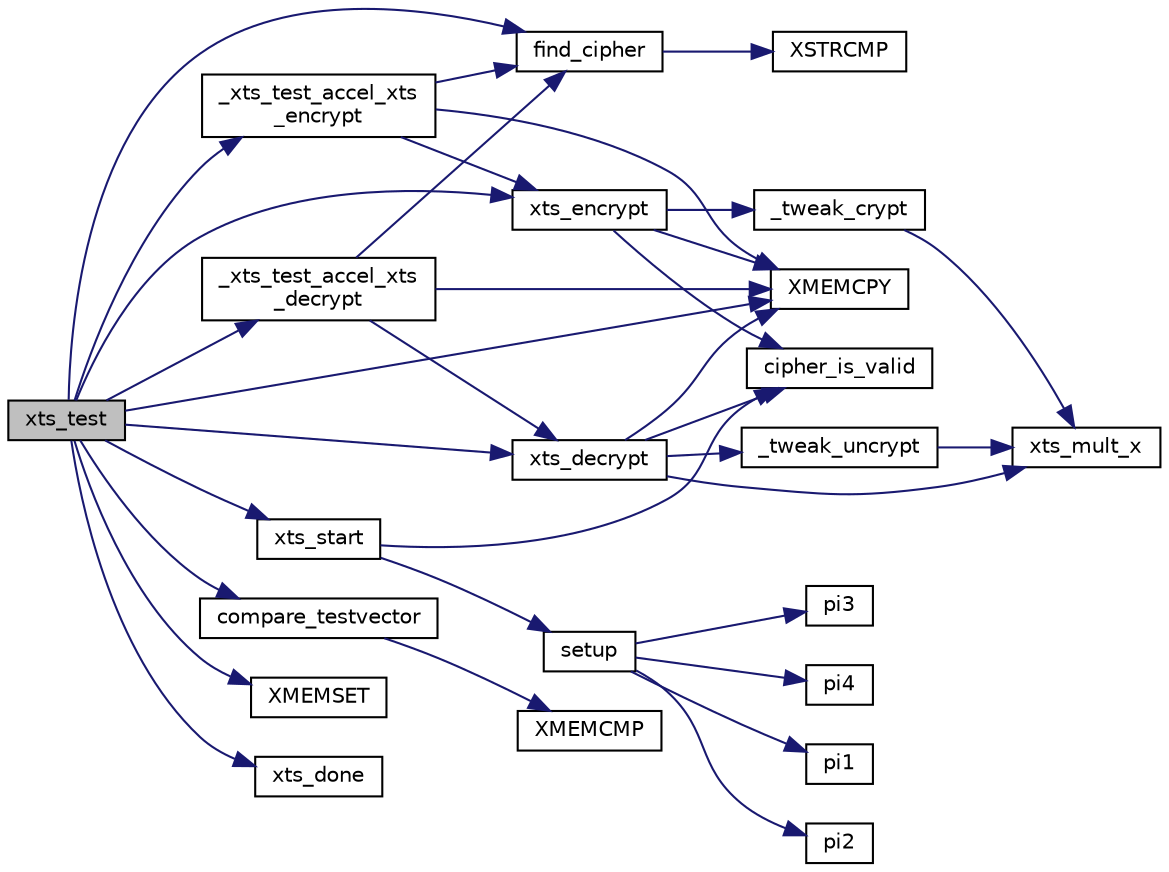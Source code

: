 digraph "xts_test"
{
 // LATEX_PDF_SIZE
  edge [fontname="Helvetica",fontsize="10",labelfontname="Helvetica",labelfontsize="10"];
  node [fontname="Helvetica",fontsize="10",shape=record];
  rankdir="LR";
  Node20 [label="xts_test",height=0.2,width=0.4,color="black", fillcolor="grey75", style="filled", fontcolor="black",tooltip="Source donated by Elliptic Semiconductor Inc (www.ellipticsemi.com) to the LibTom Projects."];
  Node20 -> Node21 [color="midnightblue",fontsize="10",style="solid"];
  Node21 [label="_xts_test_accel_xts\l_decrypt",height=0.2,width=0.4,color="black", fillcolor="white", style="filled",URL="$xts__test_8c.html#ac6d3b700cb3534684c81d8975c3c1e49",tooltip=" "];
  Node21 -> Node22 [color="midnightblue",fontsize="10",style="solid"];
  Node22 [label="find_cipher",height=0.2,width=0.4,color="black", fillcolor="white", style="filled",URL="$tomcrypt__cipher_8h.html#af5c3882342fd65a17239cd04bfdf44e2",tooltip="Find a registered cipher by name."];
  Node22 -> Node23 [color="midnightblue",fontsize="10",style="solid"];
  Node23 [label="XSTRCMP",height=0.2,width=0.4,color="black", fillcolor="white", style="filled",URL="$tomcrypt__cfg_8h.html#a5d6e3d69e1d3f54de008b963bba3c6b3",tooltip=" "];
  Node21 -> Node24 [color="midnightblue",fontsize="10",style="solid"];
  Node24 [label="XMEMCPY",height=0.2,width=0.4,color="black", fillcolor="white", style="filled",URL="$tomcrypt__cfg_8h.html#a7691dd48d60d5fc6daf2fa7ec4c55e12",tooltip=" "];
  Node21 -> Node25 [color="midnightblue",fontsize="10",style="solid"];
  Node25 [label="xts_decrypt",height=0.2,width=0.4,color="black", fillcolor="white", style="filled",URL="$xts__decrypt_8c.html#aeabcddf932f82ff9724fe82c44bb4b7d",tooltip="XTS Decryption."];
  Node25 -> Node26 [color="midnightblue",fontsize="10",style="solid"];
  Node26 [label="_tweak_uncrypt",height=0.2,width=0.4,color="black", fillcolor="white", style="filled",URL="$xts__decrypt_8c.html#ad9d070c5891cb45f341ccb19db2637d2",tooltip="Source donated by Elliptic Semiconductor Inc (www.ellipticsemi.com) to the LibTom Projects."];
  Node26 -> Node27 [color="midnightblue",fontsize="10",style="solid"];
  Node27 [label="xts_mult_x",height=0.2,width=0.4,color="black", fillcolor="white", style="filled",URL="$xts__mult__x_8c.html#a38849a290b62d5e253db21468c0449a4",tooltip="Source donated by Elliptic Semiconductor Inc (www.ellipticsemi.com) to the LibTom Projects."];
  Node25 -> Node28 [color="midnightblue",fontsize="10",style="solid"];
  Node28 [label="cipher_is_valid",height=0.2,width=0.4,color="black", fillcolor="white", style="filled",URL="$tomcrypt__cipher_8h.html#ac30eb68934c4ca07205344dc9d159221",tooltip=" "];
  Node25 -> Node24 [color="midnightblue",fontsize="10",style="solid"];
  Node25 -> Node27 [color="midnightblue",fontsize="10",style="solid"];
  Node20 -> Node29 [color="midnightblue",fontsize="10",style="solid"];
  Node29 [label="_xts_test_accel_xts\l_encrypt",height=0.2,width=0.4,color="black", fillcolor="white", style="filled",URL="$xts__test_8c.html#a097b3a9b119f5ee53122c2552ef9d70e",tooltip=" "];
  Node29 -> Node22 [color="midnightblue",fontsize="10",style="solid"];
  Node29 -> Node24 [color="midnightblue",fontsize="10",style="solid"];
  Node29 -> Node30 [color="midnightblue",fontsize="10",style="solid"];
  Node30 [label="xts_encrypt",height=0.2,width=0.4,color="black", fillcolor="white", style="filled",URL="$xts__encrypt_8c.html#a3398bebb10123ed32f4091b6e15cb04c",tooltip="XTS Encryption."];
  Node30 -> Node31 [color="midnightblue",fontsize="10",style="solid"];
  Node31 [label="_tweak_crypt",height=0.2,width=0.4,color="black", fillcolor="white", style="filled",URL="$xts__encrypt_8c.html#a48052a400e4f881eb91e98acdba50071",tooltip="Source donated by Elliptic Semiconductor Inc (www.ellipticsemi.com) to the LibTom Projects."];
  Node31 -> Node27 [color="midnightblue",fontsize="10",style="solid"];
  Node30 -> Node28 [color="midnightblue",fontsize="10",style="solid"];
  Node30 -> Node24 [color="midnightblue",fontsize="10",style="solid"];
  Node20 -> Node32 [color="midnightblue",fontsize="10",style="solid"];
  Node32 [label="compare_testvector",height=0.2,width=0.4,color="black", fillcolor="white", style="filled",URL="$tomcrypt__misc_8h.html#a7764a7f27897c6182335752df00b5f8e",tooltip="Compare two test-vectors."];
  Node32 -> Node33 [color="midnightblue",fontsize="10",style="solid"];
  Node33 [label="XMEMCMP",height=0.2,width=0.4,color="black", fillcolor="white", style="filled",URL="$tomcrypt__cfg_8h.html#a372b974ec0ac07abcd55297554fe540f",tooltip=" "];
  Node20 -> Node22 [color="midnightblue",fontsize="10",style="solid"];
  Node20 -> Node24 [color="midnightblue",fontsize="10",style="solid"];
  Node20 -> Node34 [color="midnightblue",fontsize="10",style="solid"];
  Node34 [label="XMEMSET",height=0.2,width=0.4,color="black", fillcolor="white", style="filled",URL="$tomcrypt__cfg_8h.html#aa3c34a6f6c61de7da9258b5a30e32c2f",tooltip=" "];
  Node20 -> Node25 [color="midnightblue",fontsize="10",style="solid"];
  Node20 -> Node35 [color="midnightblue",fontsize="10",style="solid"];
  Node35 [label="xts_done",height=0.2,width=0.4,color="black", fillcolor="white", style="filled",URL="$xts__done_8c.html#a1acb51f1a303879e8ff78f67608d68ef",tooltip="Source donated by Elliptic Semiconductor Inc (www.ellipticsemi.com) to the LibTom Projects."];
  Node20 -> Node30 [color="midnightblue",fontsize="10",style="solid"];
  Node20 -> Node36 [color="midnightblue",fontsize="10",style="solid"];
  Node36 [label="xts_start",height=0.2,width=0.4,color="black", fillcolor="white", style="filled",URL="$xts__init_8c.html#a3ada94de8100acc3921ad9b1855647bb",tooltip="Source donated by Elliptic Semiconductor Inc (www.ellipticsemi.com) to the LibTom Projects."];
  Node36 -> Node28 [color="midnightblue",fontsize="10",style="solid"];
  Node36 -> Node37 [color="midnightblue",fontsize="10",style="solid"];
  Node37 [label="setup",height=0.2,width=0.4,color="black", fillcolor="white", style="filled",URL="$multi2_8c.html#ad0625943f7d847668b869ed827c51d47",tooltip=" "];
  Node37 -> Node38 [color="midnightblue",fontsize="10",style="solid"];
  Node38 [label="pi1",height=0.2,width=0.4,color="black", fillcolor="white", style="filled",URL="$multi2_8c.html#aa6e28a79517b509154714e51c2c1dc3b",tooltip=" "];
  Node37 -> Node39 [color="midnightblue",fontsize="10",style="solid"];
  Node39 [label="pi2",height=0.2,width=0.4,color="black", fillcolor="white", style="filled",URL="$multi2_8c.html#a37c4b6b09dd5493456b3c765914b1481",tooltip=" "];
  Node37 -> Node40 [color="midnightblue",fontsize="10",style="solid"];
  Node40 [label="pi3",height=0.2,width=0.4,color="black", fillcolor="white", style="filled",URL="$multi2_8c.html#a3e3c386a25d0f6950651f1fa5277c147",tooltip=" "];
  Node37 -> Node41 [color="midnightblue",fontsize="10",style="solid"];
  Node41 [label="pi4",height=0.2,width=0.4,color="black", fillcolor="white", style="filled",URL="$multi2_8c.html#ad94b543f7f2133e851ecb20bd9324e12",tooltip=" "];
}
